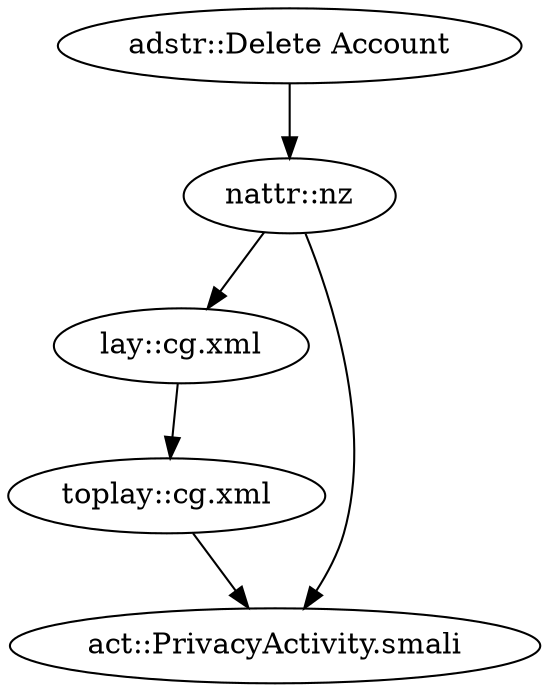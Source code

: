 digraph G {
"adstr::Delete Account" -> "nattr::nz"
"nattr::nz" -> "lay::cg.xml"
"nattr::nz" -> "act::PrivacyActivity.smali"
"lay::cg.xml" -> "toplay::cg.xml"
"toplay::cg.xml" -> "act::PrivacyActivity.smali"
}
